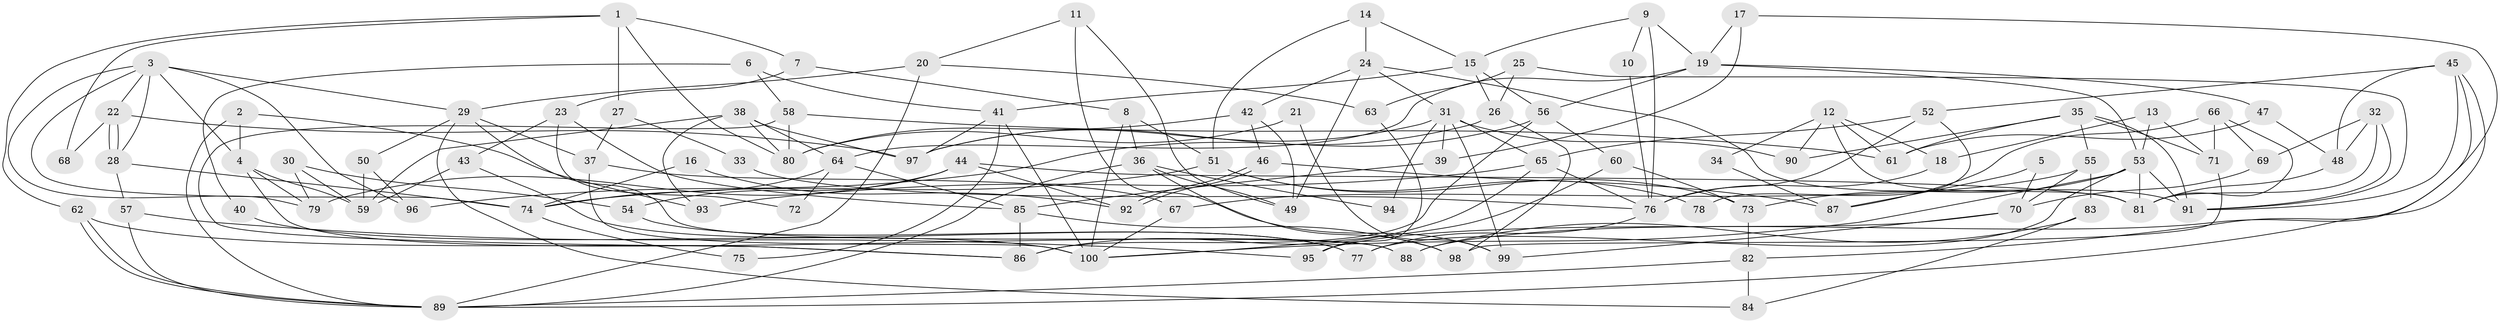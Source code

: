 // Generated by graph-tools (version 1.1) at 2025/26/03/09/25 03:26:15]
// undirected, 100 vertices, 200 edges
graph export_dot {
graph [start="1"]
  node [color=gray90,style=filled];
  1;
  2;
  3;
  4;
  5;
  6;
  7;
  8;
  9;
  10;
  11;
  12;
  13;
  14;
  15;
  16;
  17;
  18;
  19;
  20;
  21;
  22;
  23;
  24;
  25;
  26;
  27;
  28;
  29;
  30;
  31;
  32;
  33;
  34;
  35;
  36;
  37;
  38;
  39;
  40;
  41;
  42;
  43;
  44;
  45;
  46;
  47;
  48;
  49;
  50;
  51;
  52;
  53;
  54;
  55;
  56;
  57;
  58;
  59;
  60;
  61;
  62;
  63;
  64;
  65;
  66;
  67;
  68;
  69;
  70;
  71;
  72;
  73;
  74;
  75;
  76;
  77;
  78;
  79;
  80;
  81;
  82;
  83;
  84;
  85;
  86;
  87;
  88;
  89;
  90;
  91;
  92;
  93;
  94;
  95;
  96;
  97;
  98;
  99;
  100;
  1 -- 80;
  1 -- 62;
  1 -- 7;
  1 -- 27;
  1 -- 68;
  2 -- 4;
  2 -- 89;
  2 -- 93;
  3 -- 28;
  3 -- 22;
  3 -- 4;
  3 -- 29;
  3 -- 74;
  3 -- 79;
  3 -- 96;
  4 -- 88;
  4 -- 59;
  4 -- 79;
  5 -- 87;
  5 -- 70;
  6 -- 58;
  6 -- 41;
  6 -- 40;
  7 -- 8;
  7 -- 23;
  8 -- 51;
  8 -- 36;
  8 -- 100;
  9 -- 76;
  9 -- 15;
  9 -- 10;
  9 -- 19;
  10 -- 76;
  11 -- 20;
  11 -- 49;
  11 -- 99;
  12 -- 81;
  12 -- 61;
  12 -- 18;
  12 -- 34;
  12 -- 90;
  13 -- 53;
  13 -- 18;
  13 -- 71;
  14 -- 15;
  14 -- 24;
  14 -- 51;
  15 -- 26;
  15 -- 56;
  15 -- 41;
  16 -- 92;
  16 -- 74;
  17 -- 39;
  17 -- 19;
  17 -- 88;
  18 -- 76;
  19 -- 53;
  19 -- 47;
  19 -- 56;
  19 -- 64;
  20 -- 29;
  20 -- 89;
  20 -- 63;
  21 -- 80;
  21 -- 99;
  22 -- 28;
  22 -- 28;
  22 -- 97;
  22 -- 68;
  23 -- 85;
  23 -- 43;
  23 -- 72;
  24 -- 49;
  24 -- 31;
  24 -- 42;
  24 -- 91;
  25 -- 91;
  25 -- 26;
  25 -- 63;
  26 -- 98;
  26 -- 97;
  27 -- 37;
  27 -- 33;
  28 -- 74;
  28 -- 57;
  29 -- 84;
  29 -- 37;
  29 -- 50;
  29 -- 88;
  30 -- 79;
  30 -- 59;
  30 -- 54;
  31 -- 65;
  31 -- 90;
  31 -- 39;
  31 -- 94;
  31 -- 97;
  31 -- 99;
  32 -- 91;
  32 -- 81;
  32 -- 48;
  32 -- 69;
  33 -- 76;
  34 -- 87;
  35 -- 91;
  35 -- 55;
  35 -- 61;
  35 -- 71;
  35 -- 90;
  36 -- 89;
  36 -- 98;
  36 -- 49;
  36 -- 94;
  37 -- 100;
  37 -- 67;
  38 -- 97;
  38 -- 64;
  38 -- 59;
  38 -- 80;
  38 -- 93;
  39 -- 85;
  40 -- 100;
  41 -- 100;
  41 -- 75;
  41 -- 97;
  42 -- 80;
  42 -- 46;
  42 -- 49;
  43 -- 59;
  43 -- 77;
  44 -- 79;
  44 -- 54;
  44 -- 81;
  44 -- 92;
  45 -- 48;
  45 -- 89;
  45 -- 52;
  45 -- 82;
  45 -- 91;
  46 -- 92;
  46 -- 92;
  46 -- 87;
  47 -- 48;
  47 -- 61;
  48 -- 81;
  50 -- 59;
  50 -- 96;
  51 -- 73;
  51 -- 74;
  51 -- 78;
  52 -- 65;
  52 -- 76;
  52 -- 78;
  53 -- 91;
  53 -- 81;
  53 -- 73;
  53 -- 77;
  53 -- 100;
  54 -- 77;
  55 -- 67;
  55 -- 70;
  55 -- 83;
  56 -- 96;
  56 -- 60;
  56 -- 86;
  57 -- 89;
  57 -- 95;
  58 -- 61;
  58 -- 86;
  58 -- 80;
  60 -- 100;
  60 -- 73;
  62 -- 86;
  62 -- 89;
  62 -- 89;
  63 -- 95;
  64 -- 74;
  64 -- 72;
  64 -- 85;
  65 -- 93;
  65 -- 76;
  65 -- 86;
  66 -- 71;
  66 -- 69;
  66 -- 81;
  66 -- 87;
  67 -- 100;
  69 -- 70;
  70 -- 95;
  70 -- 99;
  71 -- 98;
  73 -- 82;
  74 -- 75;
  76 -- 77;
  82 -- 84;
  82 -- 89;
  83 -- 88;
  83 -- 84;
  85 -- 86;
  85 -- 98;
}
